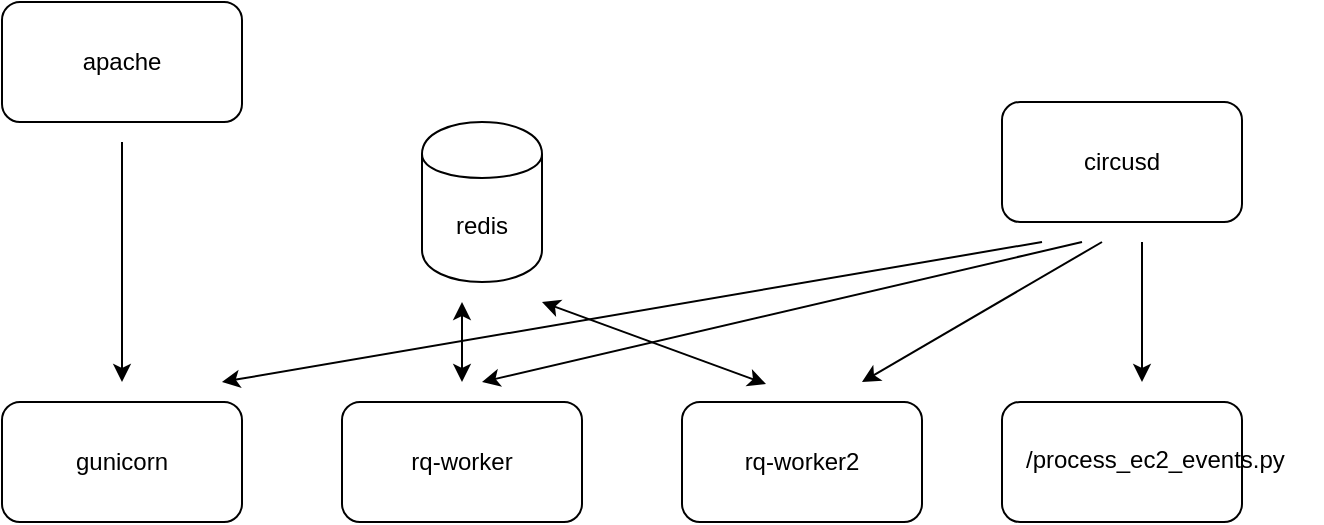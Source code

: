 <mxfile version="12.4.9" type="github"><diagram id="6I6xac8LYPNRdGNH9G0V" name="Page-1"><mxGraphModel dx="1028" dy="597" grid="1" gridSize="10" guides="1" tooltips="1" connect="1" arrows="1" fold="1" page="1" pageScale="1" pageWidth="827" pageHeight="1169" math="0" shadow="0"><root><mxCell id="0"/><mxCell id="1" parent="0"/><mxCell id="7wYDEa6Z_keR5qtmBXL8-1" value="apache" style="rounded=1;whiteSpace=wrap;html=1;" parent="1" vertex="1"><mxGeometry x="20" y="20" width="120" height="60" as="geometry"/></mxCell><mxCell id="7wYDEa6Z_keR5qtmBXL8-2" value="gunicorn" style="rounded=1;whiteSpace=wrap;html=1;" parent="1" vertex="1"><mxGeometry x="20" y="220" width="120" height="60" as="geometry"/></mxCell><mxCell id="7wYDEa6Z_keR5qtmBXL8-3" value="" style="endArrow=classic;html=1;" parent="1" edge="1"><mxGeometry width="50" height="50" relative="1" as="geometry"><mxPoint x="80" y="90" as="sourcePoint"/><mxPoint x="80" y="210" as="targetPoint"/></mxGeometry></mxCell><mxCell id="7wYDEa6Z_keR5qtmBXL8-4" value="circusd&lt;br&gt;" style="rounded=1;whiteSpace=wrap;html=1;" parent="1" vertex="1"><mxGeometry x="520" y="70" width="120" height="60" as="geometry"/></mxCell><mxCell id="7wYDEa6Z_keR5qtmBXL8-5" value="" style="endArrow=classic;html=1;" parent="1" edge="1"><mxGeometry width="50" height="50" relative="1" as="geometry"><mxPoint x="540" y="140" as="sourcePoint"/><mxPoint x="130" y="210" as="targetPoint"/></mxGeometry></mxCell><mxCell id="7wYDEa6Z_keR5qtmBXL8-6" value="rq-worker&lt;br&gt;" style="rounded=1;whiteSpace=wrap;html=1;" parent="1" vertex="1"><mxGeometry x="190" y="220" width="120" height="60" as="geometry"/></mxCell><mxCell id="7wYDEa6Z_keR5qtmBXL8-7" value="rq-worker2" style="rounded=1;whiteSpace=wrap;html=1;" parent="1" vertex="1"><mxGeometry x="360" y="220" width="120" height="60" as="geometry"/></mxCell><mxCell id="7wYDEa6Z_keR5qtmBXL8-8" value="" style="rounded=1;whiteSpace=wrap;html=1;" parent="1" vertex="1"><mxGeometry x="520" y="220" width="120" height="60" as="geometry"/></mxCell><mxCell id="7wYDEa6Z_keR5qtmBXL8-9" value="/process_ec2_events.py" style="text;html=1;" parent="1" vertex="1"><mxGeometry x="530" y="235" width="150" height="30" as="geometry"/></mxCell><mxCell id="7wYDEa6Z_keR5qtmBXL8-11" value="" style="endArrow=classic;html=1;" parent="1" edge="1"><mxGeometry width="50" height="50" relative="1" as="geometry"><mxPoint x="560" y="140" as="sourcePoint"/><mxPoint x="260" y="210" as="targetPoint"/></mxGeometry></mxCell><mxCell id="7wYDEa6Z_keR5qtmBXL8-12" value="" style="endArrow=classic;html=1;" parent="1" edge="1"><mxGeometry width="50" height="50" relative="1" as="geometry"><mxPoint x="570" y="140" as="sourcePoint"/><mxPoint x="450" y="210" as="targetPoint"/></mxGeometry></mxCell><mxCell id="7wYDEa6Z_keR5qtmBXL8-13" value="" style="endArrow=classic;html=1;" parent="1" edge="1"><mxGeometry width="50" height="50" relative="1" as="geometry"><mxPoint x="590" y="140" as="sourcePoint"/><mxPoint x="590" y="210" as="targetPoint"/></mxGeometry></mxCell><mxCell id="7wYDEa6Z_keR5qtmBXL8-14" value="redis" style="shape=cylinder;whiteSpace=wrap;html=1;boundedLbl=1;backgroundOutline=1;" parent="1" vertex="1"><mxGeometry x="230" y="80" width="60" height="80" as="geometry"/></mxCell><mxCell id="7wYDEa6Z_keR5qtmBXL8-15" value="" style="endArrow=classic;startArrow=classic;html=1;" parent="1" edge="1"><mxGeometry width="50" height="50" relative="1" as="geometry"><mxPoint x="250" y="210" as="sourcePoint"/><mxPoint x="250" y="170" as="targetPoint"/></mxGeometry></mxCell><mxCell id="7wYDEa6Z_keR5qtmBXL8-16" value="" style="endArrow=classic;startArrow=classic;html=1;entryX=0.35;entryY=-0.15;entryDx=0;entryDy=0;entryPerimeter=0;" parent="1" target="7wYDEa6Z_keR5qtmBXL8-7" edge="1"><mxGeometry width="50" height="50" relative="1" as="geometry"><mxPoint x="290" y="170" as="sourcePoint"/><mxPoint x="340" y="120" as="targetPoint"/></mxGeometry></mxCell></root></mxGraphModel></diagram></mxfile>